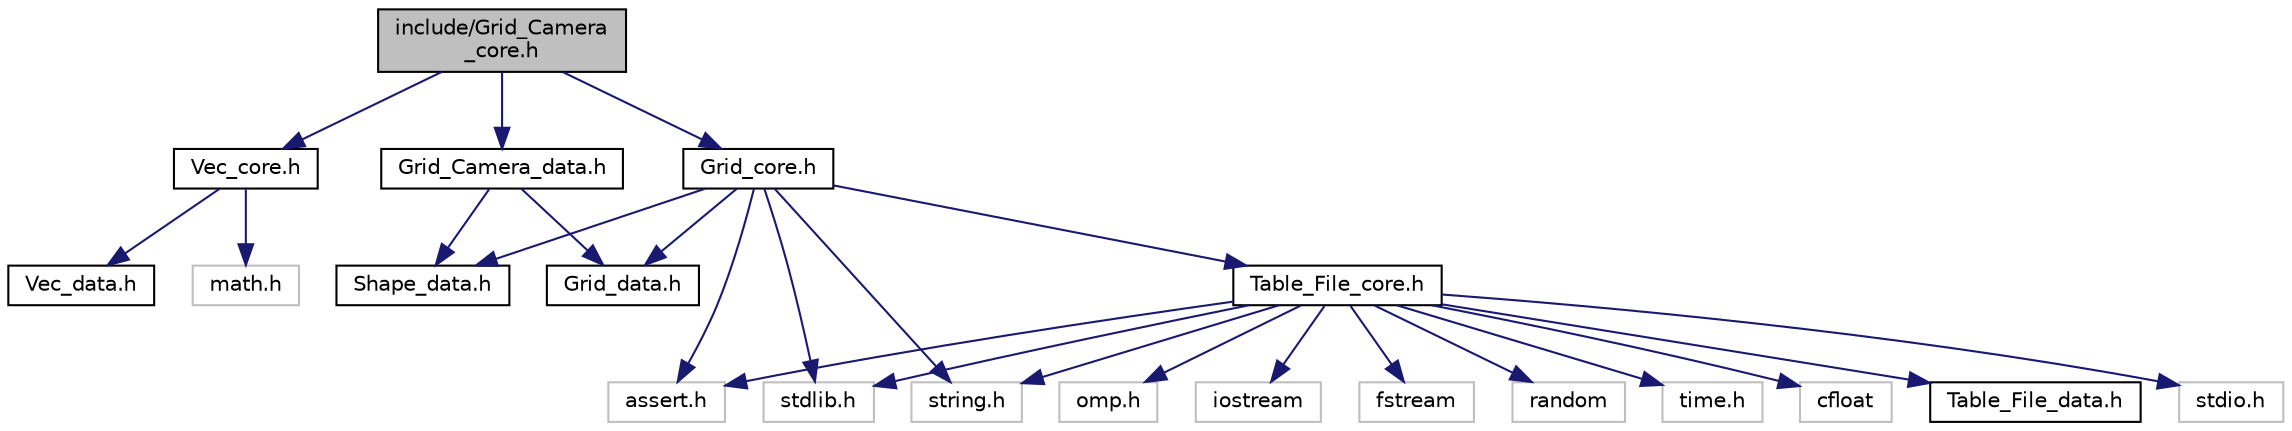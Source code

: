 digraph "include/Grid_Camera_core.h"
{
  edge [fontname="Helvetica",fontsize="10",labelfontname="Helvetica",labelfontsize="10"];
  node [fontname="Helvetica",fontsize="10",shape=record];
  Node0 [label="include/Grid_Camera\l_core.h",height=0.2,width=0.4,color="black", fillcolor="grey75", style="filled", fontcolor="black"];
  Node0 -> Node1 [color="midnightblue",fontsize="10",style="solid"];
  Node1 [label="Vec_core.h",height=0.2,width=0.4,color="black", fillcolor="white", style="filled",URL="$_vec__core_8h.html"];
  Node1 -> Node2 [color="midnightblue",fontsize="10",style="solid"];
  Node2 [label="Vec_data.h",height=0.2,width=0.4,color="black", fillcolor="white", style="filled",URL="$_vec__data_8h.html"];
  Node1 -> Node3 [color="midnightblue",fontsize="10",style="solid"];
  Node3 [label="math.h",height=0.2,width=0.4,color="grey75", fillcolor="white", style="filled"];
  Node0 -> Node4 [color="midnightblue",fontsize="10",style="solid"];
  Node4 [label="Grid_Camera_data.h",height=0.2,width=0.4,color="black", fillcolor="white", style="filled",URL="$_grid___camera__data_8h.html"];
  Node4 -> Node5 [color="midnightblue",fontsize="10",style="solid"];
  Node5 [label="Shape_data.h",height=0.2,width=0.4,color="black", fillcolor="white", style="filled",URL="$_shape__data_8h.html"];
  Node4 -> Node6 [color="midnightblue",fontsize="10",style="solid"];
  Node6 [label="Grid_data.h",height=0.2,width=0.4,color="black", fillcolor="white", style="filled",URL="$_grid__data_8h.html"];
  Node0 -> Node7 [color="midnightblue",fontsize="10",style="solid"];
  Node7 [label="Grid_core.h",height=0.2,width=0.4,color="black", fillcolor="white", style="filled",URL="$_grid__core_8h.html"];
  Node7 -> Node8 [color="midnightblue",fontsize="10",style="solid"];
  Node8 [label="assert.h",height=0.2,width=0.4,color="grey75", fillcolor="white", style="filled"];
  Node7 -> Node9 [color="midnightblue",fontsize="10",style="solid"];
  Node9 [label="stdlib.h",height=0.2,width=0.4,color="grey75", fillcolor="white", style="filled"];
  Node7 -> Node10 [color="midnightblue",fontsize="10",style="solid"];
  Node10 [label="string.h",height=0.2,width=0.4,color="grey75", fillcolor="white", style="filled"];
  Node7 -> Node6 [color="midnightblue",fontsize="10",style="solid"];
  Node7 -> Node11 [color="midnightblue",fontsize="10",style="solid"];
  Node11 [label="Table_File_core.h",height=0.2,width=0.4,color="black", fillcolor="white", style="filled",URL="$_table___file__core_8h.html"];
  Node11 -> Node12 [color="midnightblue",fontsize="10",style="solid"];
  Node12 [label="stdio.h",height=0.2,width=0.4,color="grey75", fillcolor="white", style="filled"];
  Node11 -> Node9 [color="midnightblue",fontsize="10",style="solid"];
  Node11 -> Node10 [color="midnightblue",fontsize="10",style="solid"];
  Node11 -> Node8 [color="midnightblue",fontsize="10",style="solid"];
  Node11 -> Node13 [color="midnightblue",fontsize="10",style="solid"];
  Node13 [label="omp.h",height=0.2,width=0.4,color="grey75", fillcolor="white", style="filled"];
  Node11 -> Node14 [color="midnightblue",fontsize="10",style="solid"];
  Node14 [label="iostream",height=0.2,width=0.4,color="grey75", fillcolor="white", style="filled"];
  Node11 -> Node15 [color="midnightblue",fontsize="10",style="solid"];
  Node15 [label="fstream",height=0.2,width=0.4,color="grey75", fillcolor="white", style="filled"];
  Node11 -> Node16 [color="midnightblue",fontsize="10",style="solid"];
  Node16 [label="random",height=0.2,width=0.4,color="grey75", fillcolor="white", style="filled"];
  Node11 -> Node17 [color="midnightblue",fontsize="10",style="solid"];
  Node17 [label="time.h",height=0.2,width=0.4,color="grey75", fillcolor="white", style="filled"];
  Node11 -> Node18 [color="midnightblue",fontsize="10",style="solid"];
  Node18 [label="cfloat",height=0.2,width=0.4,color="grey75", fillcolor="white", style="filled"];
  Node11 -> Node19 [color="midnightblue",fontsize="10",style="solid"];
  Node19 [label="Table_File_data.h",height=0.2,width=0.4,color="black", fillcolor="white", style="filled",URL="$_table___file__data_8h.html"];
  Node7 -> Node5 [color="midnightblue",fontsize="10",style="solid"];
}
